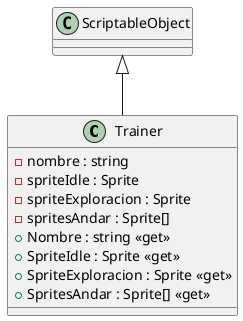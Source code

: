 @startuml
class Trainer {
    - nombre : string
    - spriteIdle : Sprite
    - spriteExploracion : Sprite
    - spritesAndar : Sprite[]
    + Nombre : string <<get>>
    + SpriteIdle : Sprite <<get>>
    + SpriteExploracion : Sprite <<get>>
    + SpritesAndar : Sprite[] <<get>>
}
ScriptableObject <|-- Trainer
@enduml
